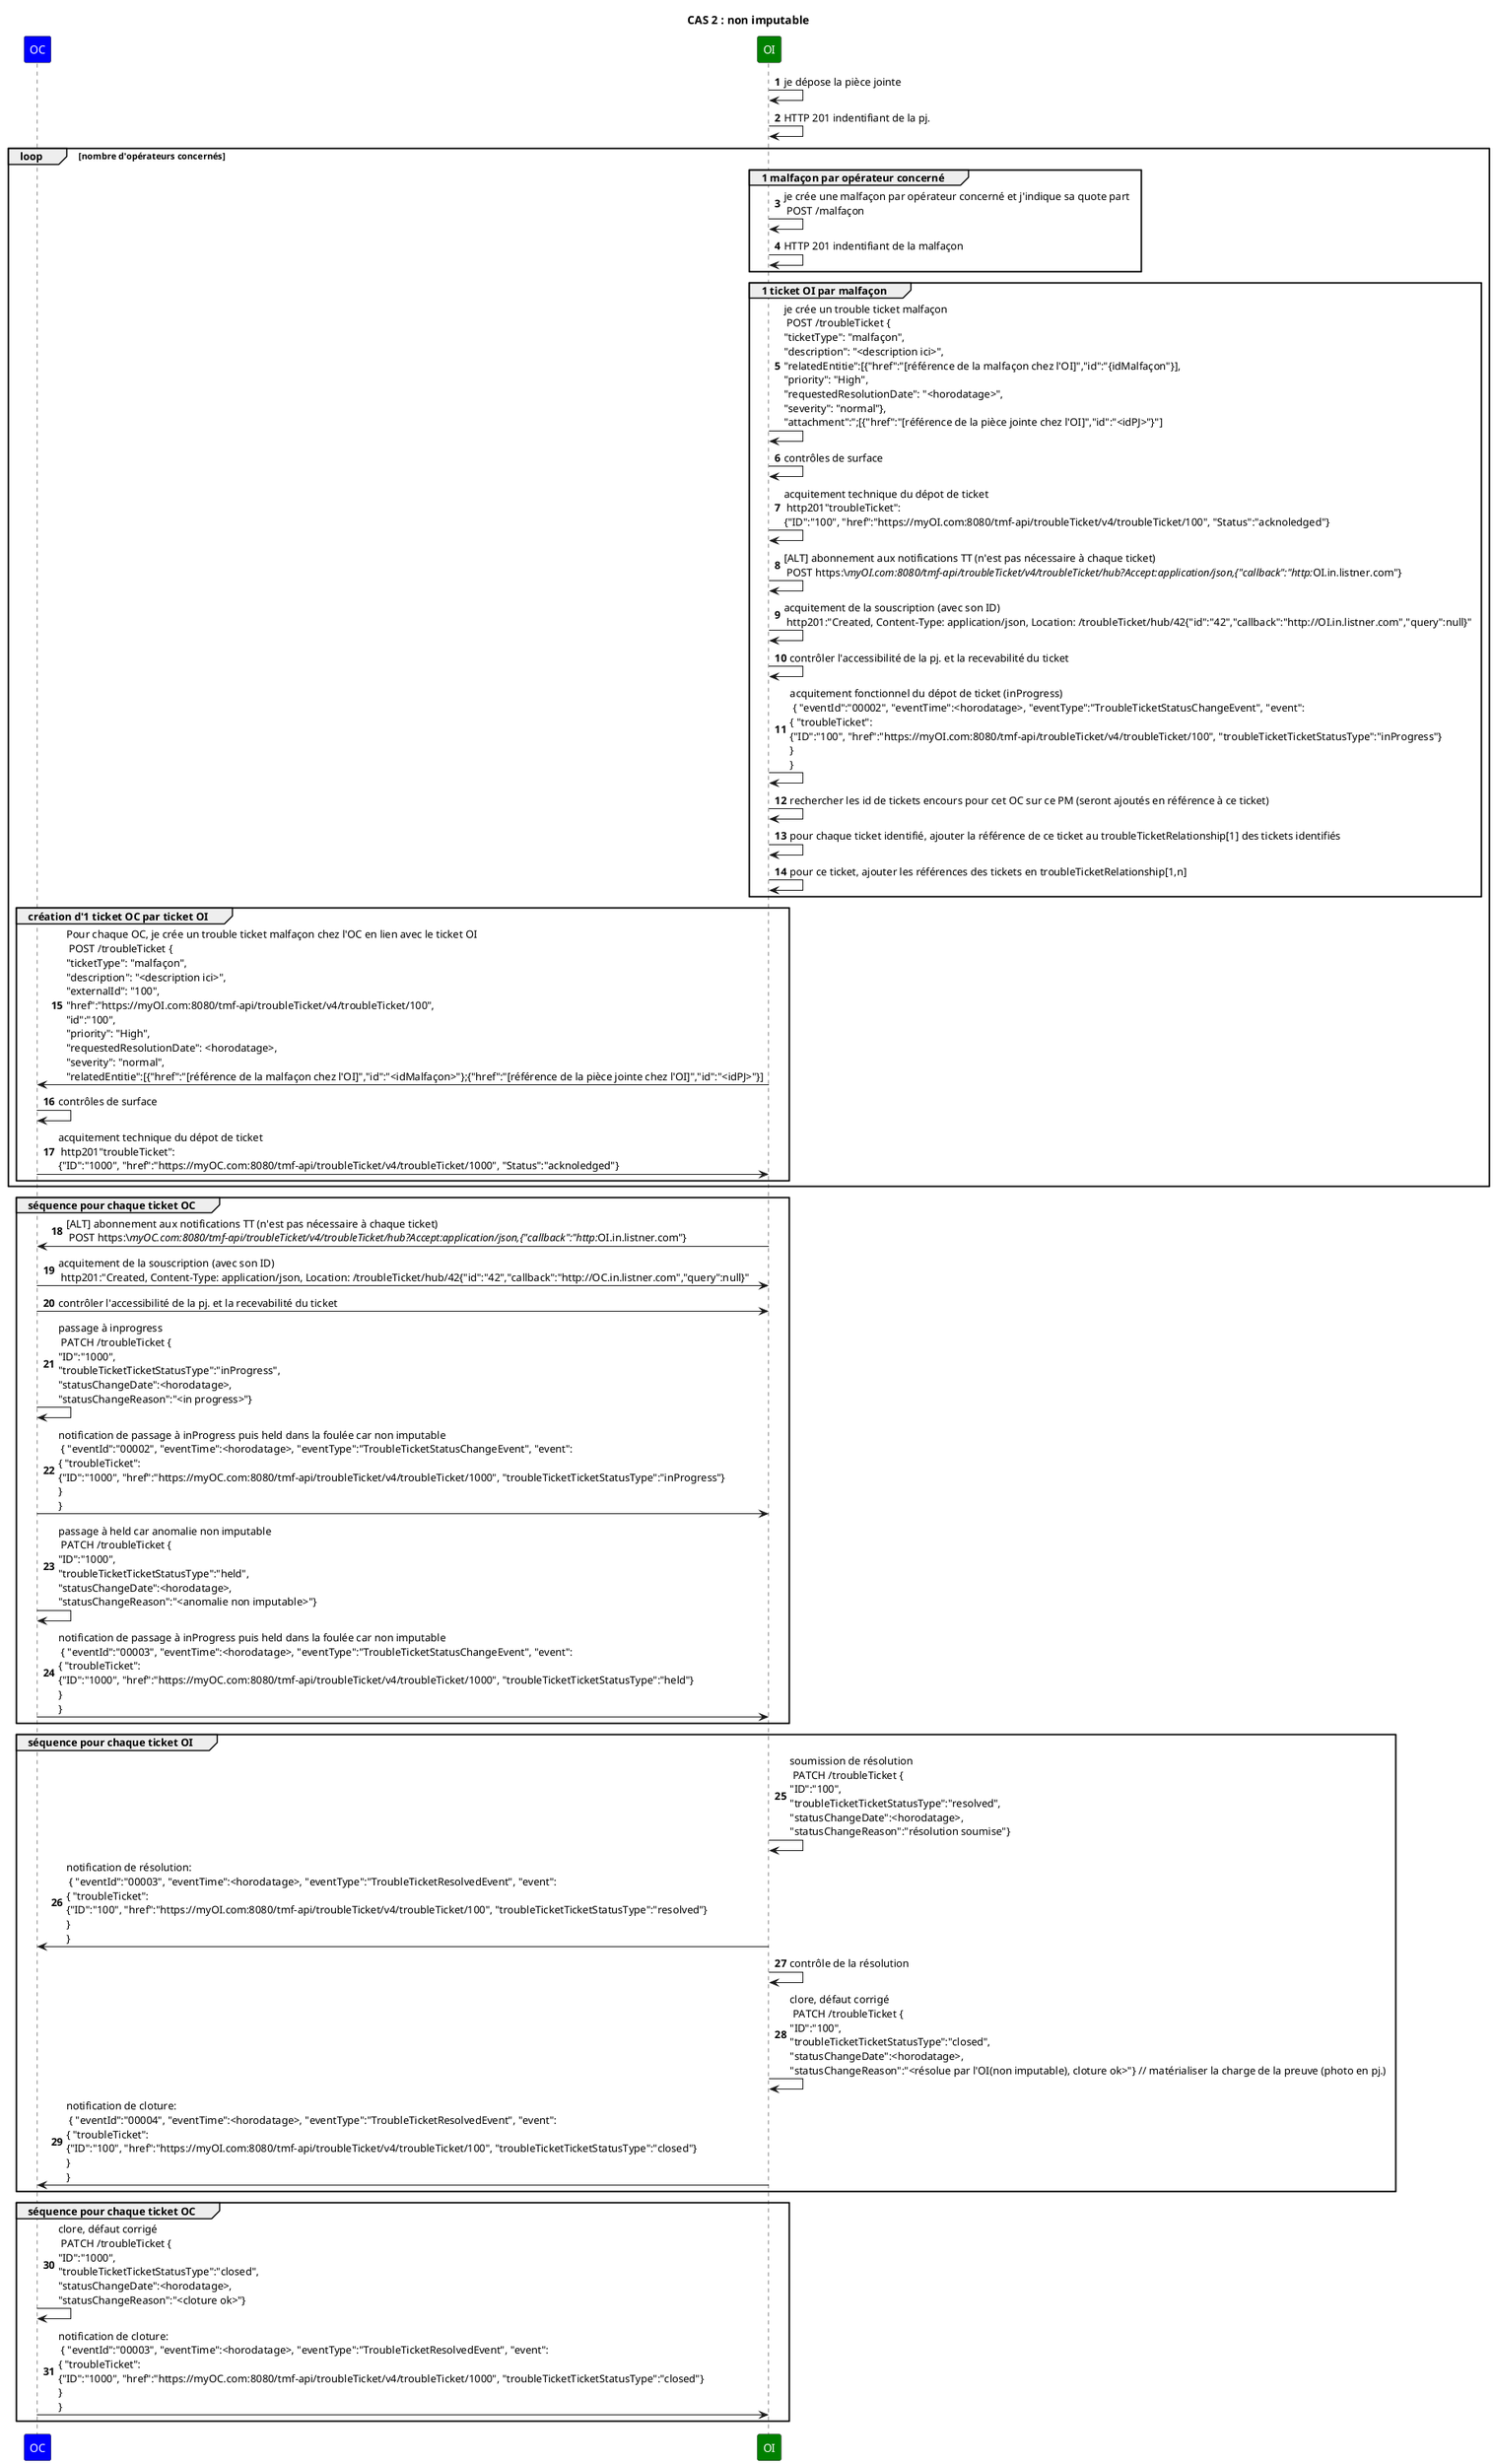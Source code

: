 @startuml

skinparam ParticipantFontColor automatic

title: CAS 2 : non imputable

autonumber

participant OC #Blue
participant OI #Green

OI->OI: je dépose la pièce jointe
OI->OI: HTTP 201 indentifiant de la pj.

loop nombre d'opérateurs concernés
group 1 malfaçon par opérateur concerné
OI->OI: je crée une malfaçon par opérateur concerné et j'indique sa quote part \n POST /malfaçon
OI->OI: HTTP 201 indentifiant de la malfaçon
end

group 1 ticket OI par malfaçon
OI->OI: je crée un trouble ticket malfaçon \n POST /troubleTicket {\n"ticketType": "malfaçon",\n"description": "<description ici>",\n"relatedEntitie":[{"href":"[référence de la malfaçon chez l'OI]","id":"{idMalfaçon"}],\n"priority": "High",\n"requestedResolutionDate": "<horodatage>",\n"severity": "normal"}, \n"attachment":";[{"href":"[référence de la pièce jointe chez l'OI]","id":"<idPJ>"}"]

OI->OI: contrôles de surface

OI->OI: acquitement technique du dépot de ticket \n http201"troubleTicket": \n{"ID":"100", "href":"https://myOI.com:8080/tmf-api/troubleTicket/v4/troubleTicket/100", "Status":"acknoledged"}

OI->OI: [ALT] abonnement aux notifications TT (n'est pas nécessaire à chaque ticket) \n POST https:\//myOI.com:8080/tmf-api/troubleTicket/v4/troubleTicket/hub?Accept:application/json,{"callback":"http://OI.in.listner.com"}

OI->OI: acquitement de la souscription (avec son ID) \n http201:"Created, Content-Type: application/json, Location: /troubleTicket/hub/42{"id":"42","callback":"http://OI.in.listner.com","query":null}"


OI->OI: contrôler l'accessibilité de la pj. et la recevabilité du ticket

OI->OI: acquitement fonctionnel du dépot de ticket (inProgress) \n { "eventId":"00002", "eventTime":<horodatage>, "eventType":"TroubleTicketStatusChangeEvent", "event": \n{ "troubleTicket": \n{"ID":"100", "href":"https://myOI.com:8080/tmf-api/troubleTicket/v4/troubleTicket/100", "troubleTicketTicketStatusType":"inProgress"}\n} \n}

OI->OI: rechercher les id de tickets encours pour cet OC sur ce PM (seront ajoutés en référence à ce ticket)
OI->OI: pour chaque ticket identifié, ajouter la référence de ce ticket au troubleTicketRelationship[1] des tickets identifiés
OI->OI: pour ce ticket, ajouter les références des tickets en troubleTicketRelationship[1,n]
end

group création d'1 ticket OC par ticket OI
OI->OC: Pour chaque OC, je crée un trouble ticket malfaçon chez l'OC en lien avec le ticket OI \n POST /troubleTicket {\n"ticketType": "malfaçon",\n"description": "<description ici>",\n"externalId": "100",\n"href":"https://myOI.com:8080/tmf-api/troubleTicket/v4/troubleTicket/100",\n"id":"100",\n"priority": "High",\n"requestedResolutionDate": <horodatage>,\n"severity": "normal",\n"relatedEntitie":[{"href":"[référence de la malfaçon chez l'OI]","id":"<idMalfaçon>"};{"href":"[référence de la pièce jointe chez l'OI]","id":"<idPJ>"}]

OC->OC: contrôles de surface

OC->OI: acquitement technique du dépot de ticket \n http201"troubleTicket": \n{"ID":"1000", "href":"https://myOC.com:8080/tmf-api/troubleTicket/v4/troubleTicket/1000", "Status":"acknoledged"}
end
end

group séquence pour chaque ticket OC
OI->OC: [ALT] abonnement aux notifications TT (n'est pas nécessaire à chaque ticket) \n POST https:\//myOC.com:8080/tmf-api/troubleTicket/v4/troubleTicket/hub?Accept:application/json,{"callback":"http://OI.in.listner.com"}

OC->OI: acquitement de la souscription (avec son ID) \n http201:"Created, Content-Type: application/json, Location: /troubleTicket/hub/42{"id":"42","callback":"http://OC.in.listner.com","query":null}"


OC->OI: contrôler l'accessibilité de la pj. et la recevabilité du ticket

OC->OC: passage à inprogress \n PATCH /troubleTicket {\n"ID":"1000",\n"troubleTicketTicketStatusType":"inProgress",\n"statusChangeDate":<horodatage>,\n"statusChangeReason":"<in progress>"}

OC->OI: notification de passage à inProgress puis held dans la foulée car non imputable \n { "eventId":"00002", "eventTime":<horodatage>, "eventType":"TroubleTicketStatusChangeEvent", "event": \n{ "troubleTicket": \n{"ID":"1000", "href":"https://myOC.com:8080/tmf-api/troubleTicket/v4/troubleTicket/1000", "troubleTicketTicketStatusType":"inProgress"}\n} \n}

OC->OC: passage à held car anomalie non imputable\n PATCH /troubleTicket {\n"ID":"1000",\n"troubleTicketTicketStatusType":"held",\n"statusChangeDate":<horodatage>,\n"statusChangeReason":"<anomalie non imputable>"}

OC->OI: notification de passage à inProgress puis held dans la foulée car non imputable \n { "eventId":"00003", "eventTime":<horodatage>, "eventType":"TroubleTicketStatusChangeEvent", "event": \n{ "troubleTicket": \n{"ID":"1000", "href":"https://myOC.com:8080/tmf-api/troubleTicket/v4/troubleTicket/1000", "troubleTicketTicketStatusType":"held"}\n} \n}
end

group séquence pour chaque ticket OI
OI->OI: soumission de résolution \n PATCH /troubleTicket {\n"ID":"100",\n"troubleTicketTicketStatusType":"resolved",\n"statusChangeDate":<horodatage>,\n"statusChangeReason":"résolution soumise"}
OI->OC: notification de résolution: \n { "eventId":"00003", "eventTime":<horodatage>, "eventType":"TroubleTicketResolvedEvent", "event": \n{ "troubleTicket": \n{"ID":"100", "href":"https://myOI.com:8080/tmf-api/troubleTicket/v4/troubleTicket/100", "troubleTicketTicketStatusType":"resolved"}\n} \n}
OI->OI: contrôle de la résolution
OI->OI: clore, défaut corrigé \n PATCH /troubleTicket {\n"ID":"100",\n"troubleTicketTicketStatusType":"closed",\n"statusChangeDate":<horodatage>,\n"statusChangeReason":"<résolue par l'OI(non imputable), cloture ok>"} // matérialiser la charge de la preuve (photo en pj.)
OI->OC: notification de cloture: \n { "eventId":"00004", "eventTime":<horodatage>, "eventType":"TroubleTicketResolvedEvent", "event": \n{ "troubleTicket": \n{"ID":"100", "href":"https://myOI.com:8080/tmf-api/troubleTicket/v4/troubleTicket/100", "troubleTicketTicketStatusType":"closed"}\n} \n}
end 

group séquence pour chaque ticket OC
OC->OC: clore, défaut corrigé \n PATCH /troubleTicket {\n"ID":"1000",\n"troubleTicketTicketStatusType":"closed",\n"statusChangeDate":<horodatage>,\n"statusChangeReason":"<cloture ok>"}

OC->OI: notification de cloture: \n { "eventId":"00003", "eventTime":<horodatage>, "eventType":"TroubleTicketResolvedEvent", "event": \n{ "troubleTicket": \n{"ID":"1000", "href":"https://myOC.com:8080/tmf-api/troubleTicket/v4/troubleTicket/1000", "troubleTicketTicketStatusType":"closed"}\n} \n}
end


@enduml

